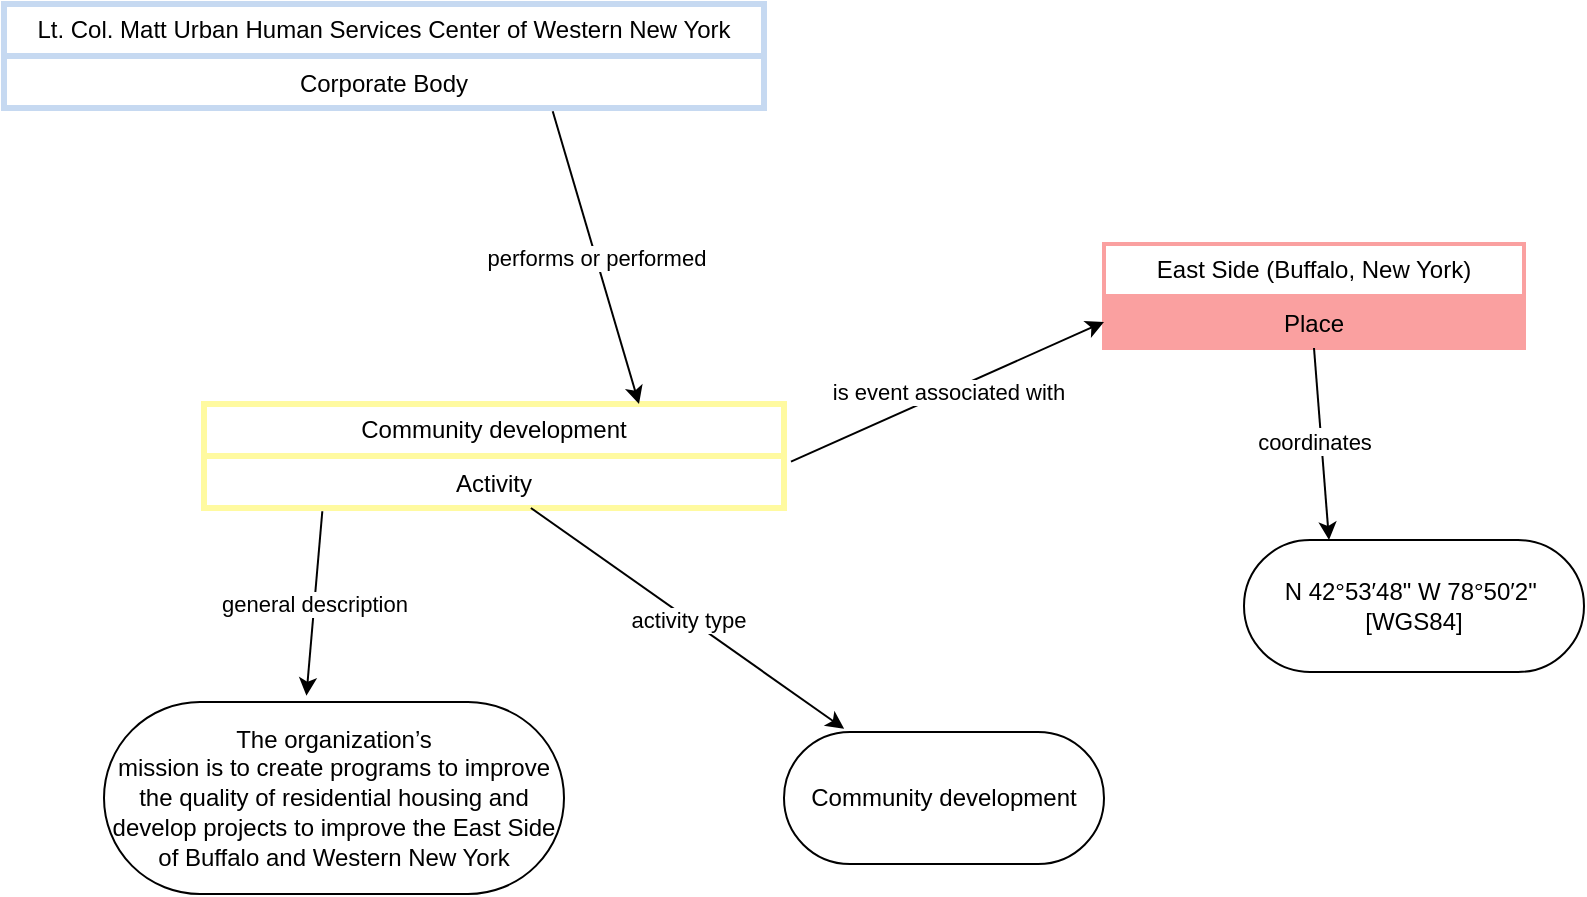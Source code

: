 <mxfile version="24.5.1" type="device">
  <diagram name="Page-1" id="1JxPmDrOZ6C-Ugt2GIDU">
    <mxGraphModel dx="1276" dy="607" grid="1" gridSize="10" guides="1" tooltips="1" connect="1" arrows="1" fold="1" page="1" pageScale="1" pageWidth="1169" pageHeight="827" math="0" shadow="0">
      <root>
        <mxCell id="0" />
        <mxCell id="1" parent="0" />
        <mxCell id="8VdEKnk1jZlLYVMc5YEI-3" value="&lt;span style=&quot;line-height: 115%; font-family: Helvetica, sans-serif;&quot;&gt;&lt;font style=&quot;font-size: 12px;&quot;&gt;Lt. Col. Matt Urban Human Services Center of Western New York&lt;/font&gt;&lt;/span&gt;" style="swimlane;fontStyle=0;childLayout=stackLayout;horizontal=1;startSize=26;strokeColor=#C6D9F1;strokeWidth=3;fillColor=none;horizontalStack=0;resizeParent=1;resizeParentMax=0;resizeLast=0;collapsible=1;marginBottom=0;whiteSpace=wrap;html=1;" parent="1" vertex="1">
          <mxGeometry x="140" y="80" width="380" height="52" as="geometry" />
        </mxCell>
        <mxCell id="8VdEKnk1jZlLYVMc5YEI-4" value="Corporate Body" style="text;strokeColor=#C6D9F1;strokeWidth=3;fillColor=none;align=center;verticalAlign=top;spacingLeft=4;spacingRight=4;overflow=hidden;rotatable=0;points=[[0,0.5],[1,0.5]];portConstraint=eastwest;whiteSpace=wrap;html=1;" parent="8VdEKnk1jZlLYVMc5YEI-3" vertex="1">
          <mxGeometry y="26" width="380" height="26" as="geometry" />
        </mxCell>
        <mxCell id="8VdEKnk1jZlLYVMc5YEI-5" value="Community development" style="swimlane;fontStyle=0;childLayout=stackLayout;horizontal=1;startSize=26;strokeColor=#FFFAA0;strokeWidth=3;fillColor=none;horizontalStack=0;resizeParent=1;resizeParentMax=0;resizeLast=0;collapsible=1;marginBottom=0;whiteSpace=wrap;html=1;" parent="1" vertex="1">
          <mxGeometry x="240" y="280" width="290" height="52" as="geometry" />
        </mxCell>
        <mxCell id="8VdEKnk1jZlLYVMc5YEI-6" value="Activity" style="text;strokeColor=#FFFAA0;strokeWidth=3;fillColor=none;align=center;verticalAlign=top;spacingLeft=4;spacingRight=4;overflow=hidden;rotatable=0;points=[[0,0.5],[1,0.5]];portConstraint=eastwest;whiteSpace=wrap;html=1;" parent="8VdEKnk1jZlLYVMc5YEI-5" vertex="1">
          <mxGeometry y="26" width="290" height="26" as="geometry" />
        </mxCell>
        <mxCell id="8VdEKnk1jZlLYVMc5YEI-8" value="&lt;p&gt;East Side (Buffalo, New York)&lt;/p&gt;" style="swimlane;fontStyle=0;childLayout=stackLayout;horizontal=1;startSize=26;strokeColor=#FAA0A0;strokeWidth=2;fillColor=none;horizontalStack=0;resizeParent=1;resizeParentMax=0;resizeLast=0;collapsible=1;marginBottom=0;whiteSpace=wrap;html=1;" parent="1" vertex="1">
          <mxGeometry x="690" y="200" width="210" height="52" as="geometry" />
        </mxCell>
        <mxCell id="8VdEKnk1jZlLYVMc5YEI-9" value="Place" style="text;strokeColor=#FAA0A0;strokeWidth=2;fillColor=#FAA0A0;align=center;verticalAlign=top;spacingLeft=4;spacingRight=4;overflow=hidden;rotatable=0;points=[[0,0.5],[1,0.5]];portConstraint=eastwest;whiteSpace=wrap;html=1;" parent="8VdEKnk1jZlLYVMc5YEI-8" vertex="1">
          <mxGeometry y="26" width="210" height="26" as="geometry" />
        </mxCell>
        <mxCell id="8VdEKnk1jZlLYVMc5YEI-11" value="&lt;span style=&quot;line-height: 115%;&quot;&gt;&lt;font face=&quot;Helvetica&quot; style=&quot;font-size: 12px;&quot;&gt;The organization’s&lt;br/&gt;mission is to create programs to improve the quality of residential housing and&lt;br/&gt;develop projects to improve the East Side of Buffalo and Western New York&lt;/font&gt;&lt;/span&gt;" style="html=1;whiteSpace=wrap;rounded=1;arcSize=50;" parent="1" vertex="1">
          <mxGeometry x="190" y="429" width="230" height="96" as="geometry" />
        </mxCell>
        <mxCell id="8VdEKnk1jZlLYVMc5YEI-15" value="&lt;br&gt;&lt;pre&gt;&lt;code&gt;&lt;font face=&quot;Helvetica&quot;&gt;N 42°53′48&quot; W 78°50′2&quot; &lt;br/&gt;[WGS84]&lt;/font&gt;&lt;/code&gt;&lt;/pre&gt;&lt;div&gt;&lt;br&gt;&lt;/div&gt;" style="html=1;whiteSpace=wrap;rounded=1;arcSize=50;" parent="1" vertex="1">
          <mxGeometry x="760" y="348" width="170" height="66" as="geometry" />
        </mxCell>
        <mxCell id="8VdEKnk1jZlLYVMc5YEI-16" value="" style="endArrow=classic;html=1;rounded=0;exitX=0.204;exitY=1.062;exitDx=0;exitDy=0;exitPerimeter=0;entryX=0.44;entryY=-0.033;entryDx=0;entryDy=0;entryPerimeter=0;" parent="1" source="8VdEKnk1jZlLYVMc5YEI-6" edge="1" target="8VdEKnk1jZlLYVMc5YEI-11">
          <mxGeometry relative="1" as="geometry">
            <mxPoint x="279" y="336" as="sourcePoint" />
            <mxPoint x="270" y="420" as="targetPoint" />
          </mxGeometry>
        </mxCell>
        <mxCell id="8VdEKnk1jZlLYVMc5YEI-17" value="general description" style="edgeLabel;resizable=0;html=1;;align=center;verticalAlign=middle;" parent="8VdEKnk1jZlLYVMc5YEI-16" connectable="0" vertex="1">
          <mxGeometry relative="1" as="geometry" />
        </mxCell>
        <mxCell id="8VdEKnk1jZlLYVMc5YEI-18" value="" style="endArrow=classic;html=1;rounded=0;entryX=0.188;entryY=-0.024;entryDx=0;entryDy=0;entryPerimeter=0;" parent="1" source="8VdEKnk1jZlLYVMc5YEI-6" target="8VdEKnk1jZlLYVMc5YEI-23" edge="1">
          <mxGeometry relative="1" as="geometry">
            <mxPoint x="569" y="356" as="sourcePoint" />
            <mxPoint x="550" y="430" as="targetPoint" />
          </mxGeometry>
        </mxCell>
        <mxCell id="8VdEKnk1jZlLYVMc5YEI-19" value="activity type" style="edgeLabel;resizable=0;html=1;;align=center;verticalAlign=middle;" parent="8VdEKnk1jZlLYVMc5YEI-18" connectable="0" vertex="1">
          <mxGeometry relative="1" as="geometry" />
        </mxCell>
        <mxCell id="8VdEKnk1jZlLYVMc5YEI-20" value="" style="endArrow=classic;html=1;rounded=0;entryX=0.75;entryY=0;entryDx=0;entryDy=0;exitX=0.722;exitY=1.062;exitDx=0;exitDy=0;exitPerimeter=0;" parent="1" source="8VdEKnk1jZlLYVMc5YEI-4" target="8VdEKnk1jZlLYVMc5YEI-5" edge="1">
          <mxGeometry relative="1" as="geometry">
            <mxPoint x="410" y="140" as="sourcePoint" />
            <mxPoint x="973" y="130" as="targetPoint" />
          </mxGeometry>
        </mxCell>
        <mxCell id="8VdEKnk1jZlLYVMc5YEI-21" value="performs or performed" style="edgeLabel;resizable=0;html=1;;align=center;verticalAlign=middle;" parent="8VdEKnk1jZlLYVMc5YEI-20" connectable="0" vertex="1">
          <mxGeometry relative="1" as="geometry" />
        </mxCell>
        <mxCell id="8VdEKnk1jZlLYVMc5YEI-23" value="Community development" style="html=1;whiteSpace=wrap;rounded=1;arcSize=50;" parent="1" vertex="1">
          <mxGeometry x="530" y="444" width="160" height="66" as="geometry" />
        </mxCell>
        <mxCell id="8VdEKnk1jZlLYVMc5YEI-24" value="" style="endArrow=classic;html=1;rounded=0;entryX=0.25;entryY=0;entryDx=0;entryDy=0;exitX=0.5;exitY=1;exitDx=0;exitDy=0;" parent="1" source="8VdEKnk1jZlLYVMc5YEI-8" target="8VdEKnk1jZlLYVMc5YEI-15" edge="1">
          <mxGeometry relative="1" as="geometry">
            <mxPoint x="710" y="253" as="sourcePoint" />
            <mxPoint x="866" y="359" as="targetPoint" />
          </mxGeometry>
        </mxCell>
        <mxCell id="8VdEKnk1jZlLYVMc5YEI-26" value="Text" style="edgeLabel;html=1;align=center;verticalAlign=middle;resizable=0;points=[];" parent="8VdEKnk1jZlLYVMc5YEI-24" vertex="1" connectable="0">
          <mxGeometry x="-0.048" y="-3" relative="1" as="geometry">
            <mxPoint as="offset" />
          </mxGeometry>
        </mxCell>
        <mxCell id="8VdEKnk1jZlLYVMc5YEI-27" value="coordinates" style="edgeLabel;html=1;align=center;verticalAlign=middle;resizable=0;points=[];" parent="8VdEKnk1jZlLYVMc5YEI-24" vertex="1" connectable="0">
          <mxGeometry x="-0.048" y="-4" relative="1" as="geometry">
            <mxPoint y="1" as="offset" />
          </mxGeometry>
        </mxCell>
        <mxCell id="8VdEKnk1jZlLYVMc5YEI-28" value="" style="endArrow=classic;html=1;rounded=0;entryX=0;entryY=0.75;entryDx=0;entryDy=0;exitX=1.012;exitY=0.108;exitDx=0;exitDy=0;exitPerimeter=0;" parent="1" source="8VdEKnk1jZlLYVMc5YEI-6" target="8VdEKnk1jZlLYVMc5YEI-8" edge="1">
          <mxGeometry relative="1" as="geometry">
            <mxPoint x="414" y="144" as="sourcePoint" />
            <mxPoint x="458" y="290" as="targetPoint" />
          </mxGeometry>
        </mxCell>
        <mxCell id="8VdEKnk1jZlLYVMc5YEI-29" value="is event associated with" style="edgeLabel;resizable=0;html=1;;align=center;verticalAlign=middle;" parent="8VdEKnk1jZlLYVMc5YEI-28" connectable="0" vertex="1">
          <mxGeometry relative="1" as="geometry" />
        </mxCell>
      </root>
    </mxGraphModel>
  </diagram>
</mxfile>
